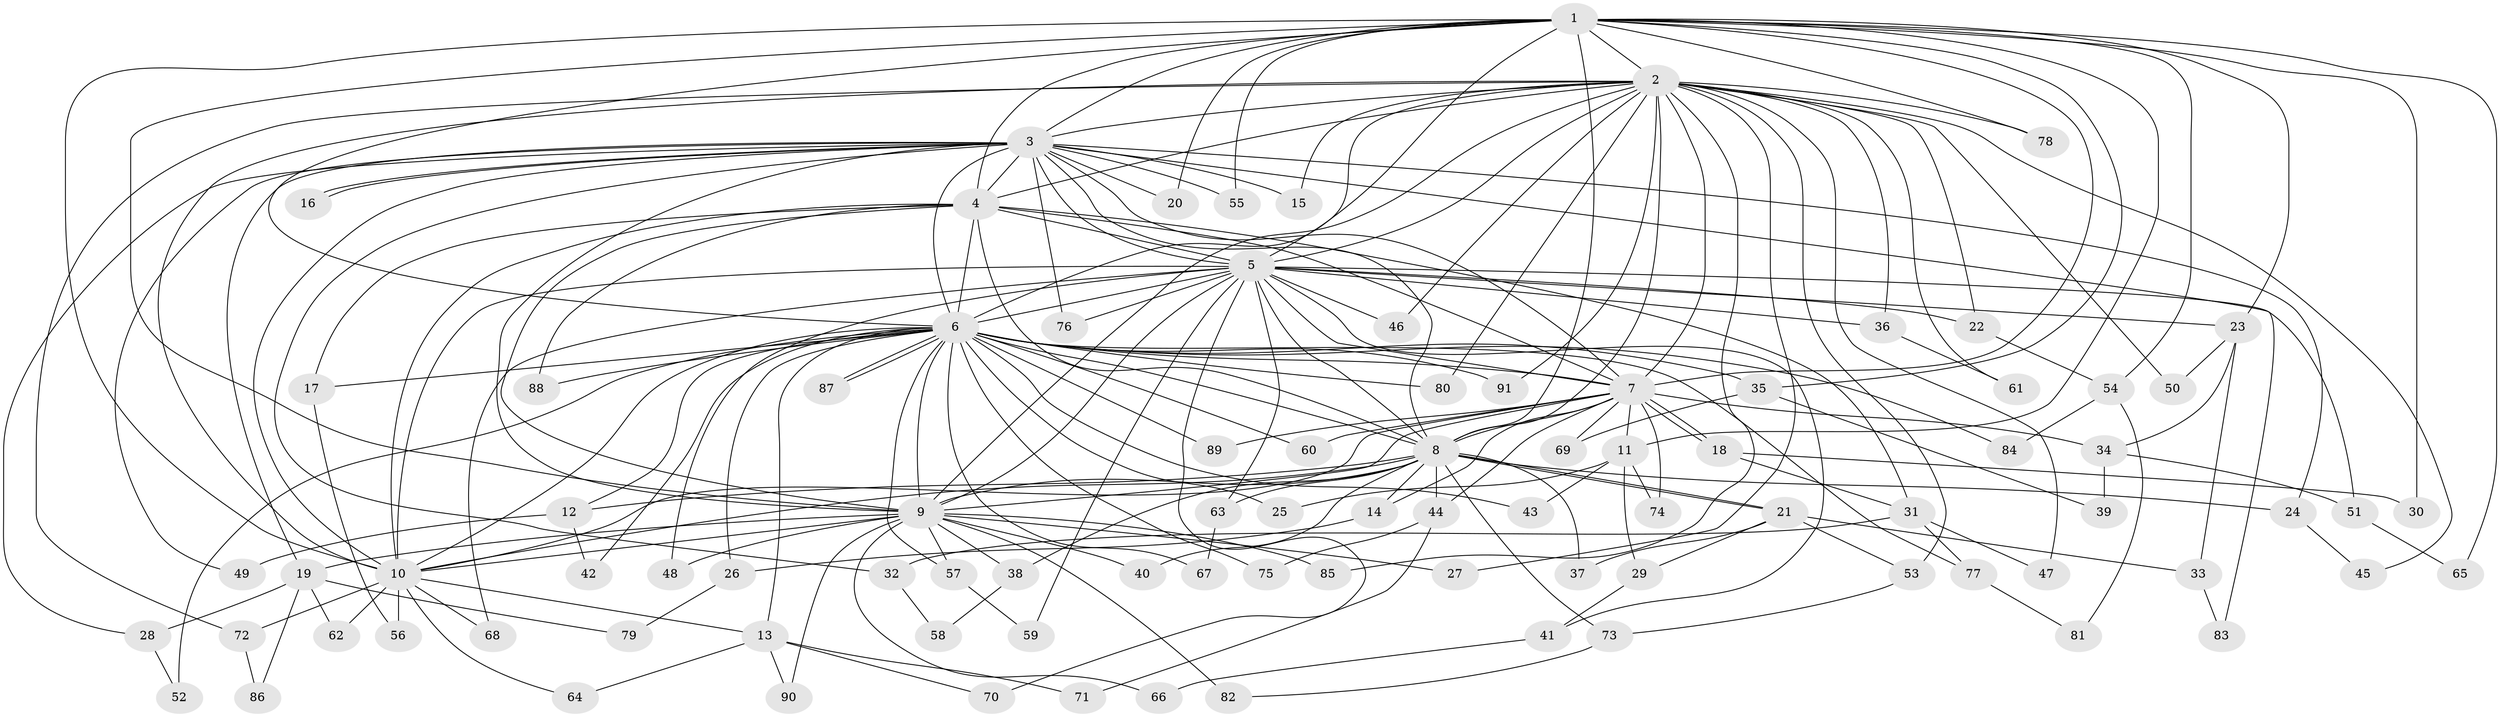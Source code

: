 // Generated by graph-tools (version 1.1) at 2025/34/03/09/25 02:34:44]
// undirected, 91 vertices, 207 edges
graph export_dot {
graph [start="1"]
  node [color=gray90,style=filled];
  1;
  2;
  3;
  4;
  5;
  6;
  7;
  8;
  9;
  10;
  11;
  12;
  13;
  14;
  15;
  16;
  17;
  18;
  19;
  20;
  21;
  22;
  23;
  24;
  25;
  26;
  27;
  28;
  29;
  30;
  31;
  32;
  33;
  34;
  35;
  36;
  37;
  38;
  39;
  40;
  41;
  42;
  43;
  44;
  45;
  46;
  47;
  48;
  49;
  50;
  51;
  52;
  53;
  54;
  55;
  56;
  57;
  58;
  59;
  60;
  61;
  62;
  63;
  64;
  65;
  66;
  67;
  68;
  69;
  70;
  71;
  72;
  73;
  74;
  75;
  76;
  77;
  78;
  79;
  80;
  81;
  82;
  83;
  84;
  85;
  86;
  87;
  88;
  89;
  90;
  91;
  1 -- 2;
  1 -- 3;
  1 -- 4;
  1 -- 5;
  1 -- 6;
  1 -- 7;
  1 -- 8;
  1 -- 9;
  1 -- 10;
  1 -- 11;
  1 -- 20;
  1 -- 23;
  1 -- 30;
  1 -- 35;
  1 -- 54;
  1 -- 55;
  1 -- 65;
  1 -- 78;
  2 -- 3;
  2 -- 4;
  2 -- 5;
  2 -- 6;
  2 -- 7;
  2 -- 8;
  2 -- 9;
  2 -- 10;
  2 -- 15;
  2 -- 22;
  2 -- 27;
  2 -- 36;
  2 -- 45;
  2 -- 46;
  2 -- 47;
  2 -- 50;
  2 -- 53;
  2 -- 61;
  2 -- 72;
  2 -- 78;
  2 -- 80;
  2 -- 85;
  2 -- 91;
  3 -- 4;
  3 -- 5;
  3 -- 6;
  3 -- 7;
  3 -- 8;
  3 -- 9;
  3 -- 10;
  3 -- 15;
  3 -- 16;
  3 -- 16;
  3 -- 19;
  3 -- 20;
  3 -- 24;
  3 -- 28;
  3 -- 32;
  3 -- 49;
  3 -- 55;
  3 -- 76;
  3 -- 83;
  4 -- 5;
  4 -- 6;
  4 -- 7;
  4 -- 8;
  4 -- 9;
  4 -- 10;
  4 -- 17;
  4 -- 31;
  4 -- 88;
  5 -- 6;
  5 -- 7;
  5 -- 8;
  5 -- 9;
  5 -- 10;
  5 -- 22;
  5 -- 23;
  5 -- 36;
  5 -- 41;
  5 -- 46;
  5 -- 48;
  5 -- 51;
  5 -- 59;
  5 -- 63;
  5 -- 68;
  5 -- 70;
  5 -- 76;
  6 -- 7;
  6 -- 8;
  6 -- 9;
  6 -- 10;
  6 -- 12;
  6 -- 13;
  6 -- 17;
  6 -- 25;
  6 -- 26;
  6 -- 35;
  6 -- 42;
  6 -- 43;
  6 -- 52;
  6 -- 57;
  6 -- 60;
  6 -- 67;
  6 -- 75;
  6 -- 77;
  6 -- 80;
  6 -- 84;
  6 -- 87;
  6 -- 87;
  6 -- 88;
  6 -- 89;
  6 -- 91;
  7 -- 8;
  7 -- 9;
  7 -- 10;
  7 -- 11;
  7 -- 14;
  7 -- 18;
  7 -- 18;
  7 -- 34;
  7 -- 44;
  7 -- 60;
  7 -- 69;
  7 -- 74;
  7 -- 89;
  8 -- 9;
  8 -- 10;
  8 -- 12;
  8 -- 14;
  8 -- 21;
  8 -- 21;
  8 -- 24;
  8 -- 37;
  8 -- 38;
  8 -- 40;
  8 -- 44;
  8 -- 63;
  8 -- 73;
  9 -- 10;
  9 -- 19;
  9 -- 27;
  9 -- 38;
  9 -- 40;
  9 -- 48;
  9 -- 57;
  9 -- 66;
  9 -- 82;
  9 -- 85;
  9 -- 90;
  10 -- 13;
  10 -- 56;
  10 -- 62;
  10 -- 64;
  10 -- 68;
  10 -- 72;
  11 -- 25;
  11 -- 29;
  11 -- 43;
  11 -- 74;
  12 -- 42;
  12 -- 49;
  13 -- 64;
  13 -- 70;
  13 -- 71;
  13 -- 90;
  14 -- 26;
  17 -- 56;
  18 -- 30;
  18 -- 31;
  19 -- 28;
  19 -- 62;
  19 -- 79;
  19 -- 86;
  21 -- 29;
  21 -- 33;
  21 -- 37;
  21 -- 53;
  22 -- 54;
  23 -- 33;
  23 -- 34;
  23 -- 50;
  24 -- 45;
  26 -- 79;
  28 -- 52;
  29 -- 41;
  31 -- 32;
  31 -- 47;
  31 -- 77;
  32 -- 58;
  33 -- 83;
  34 -- 39;
  34 -- 51;
  35 -- 39;
  35 -- 69;
  36 -- 61;
  38 -- 58;
  41 -- 66;
  44 -- 71;
  44 -- 75;
  51 -- 65;
  53 -- 73;
  54 -- 81;
  54 -- 84;
  57 -- 59;
  63 -- 67;
  72 -- 86;
  73 -- 82;
  77 -- 81;
}
